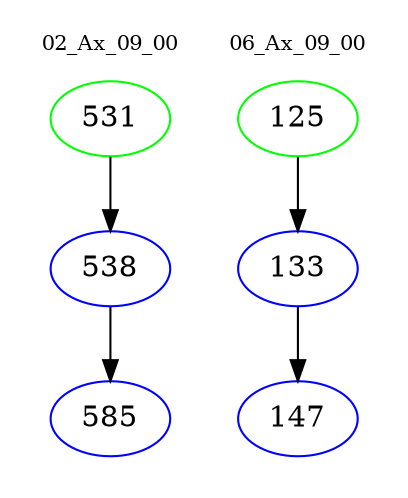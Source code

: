 digraph{
subgraph cluster_0 {
color = white
label = "02_Ax_09_00";
fontsize=10;
T0_531 [label="531", color="green"]
T0_531 -> T0_538 [color="black"]
T0_538 [label="538", color="blue"]
T0_538 -> T0_585 [color="black"]
T0_585 [label="585", color="blue"]
}
subgraph cluster_1 {
color = white
label = "06_Ax_09_00";
fontsize=10;
T1_125 [label="125", color="green"]
T1_125 -> T1_133 [color="black"]
T1_133 [label="133", color="blue"]
T1_133 -> T1_147 [color="black"]
T1_147 [label="147", color="blue"]
}
}
